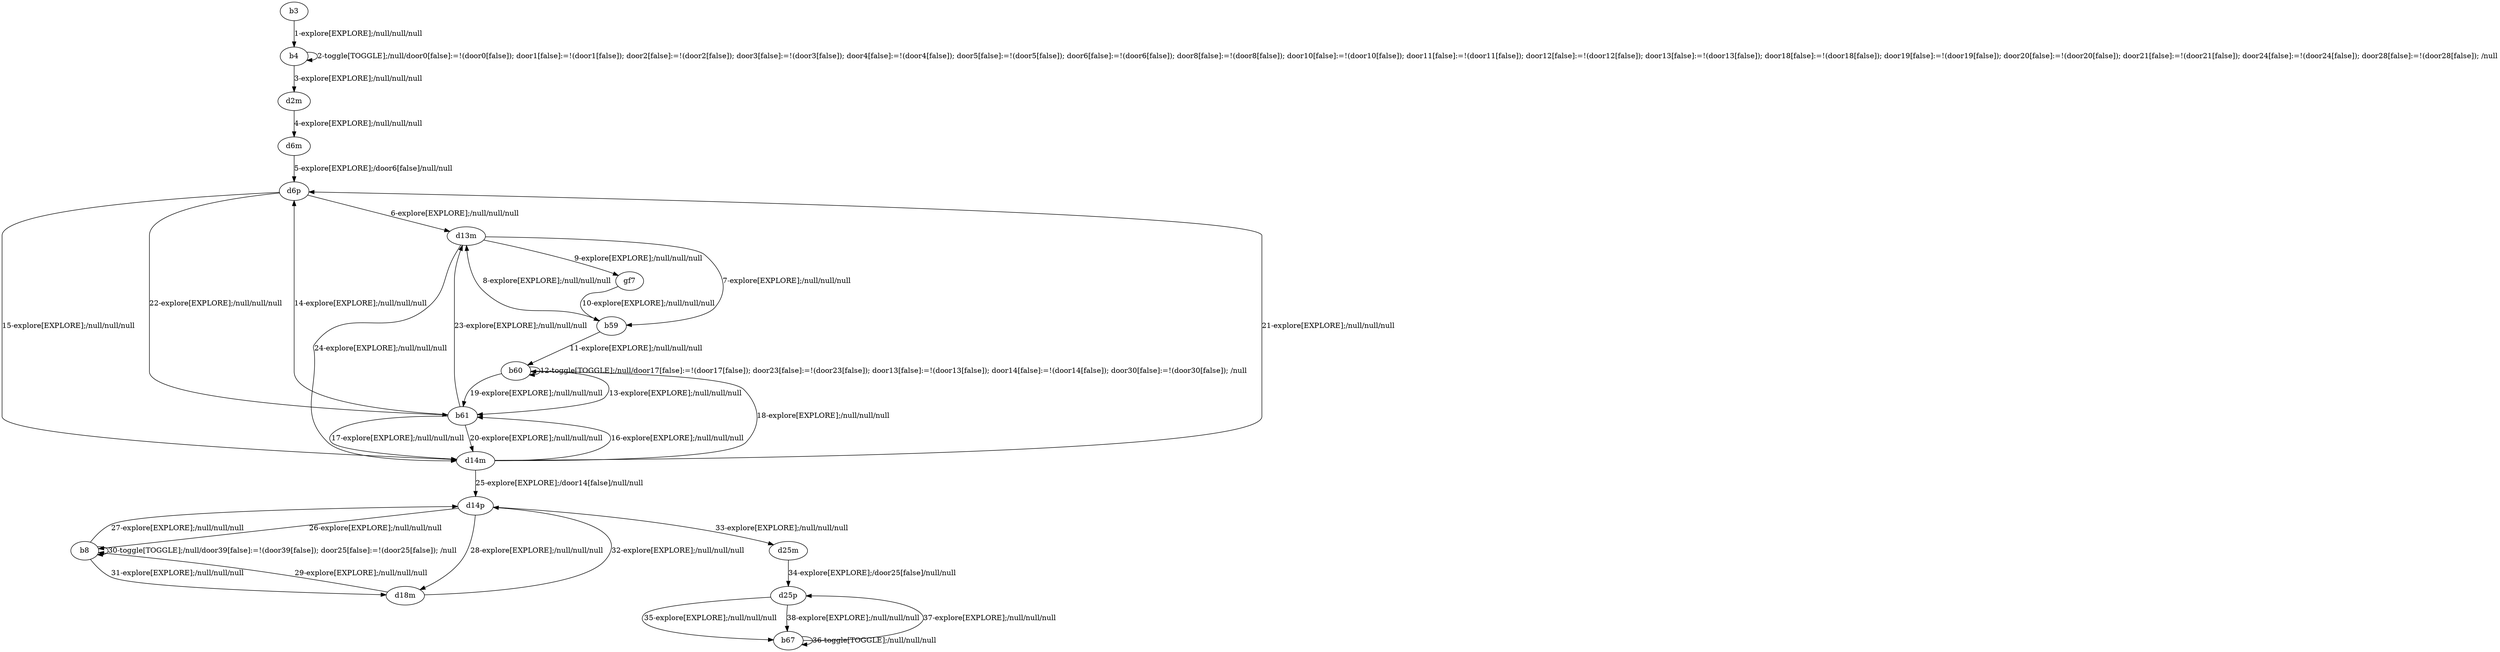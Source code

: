 # Total number of goals covered by this test: 1
# b67 --> d25p

digraph g {
"b3" -> "b4" [label = "1-explore[EXPLORE];/null/null/null"];
"b4" -> "b4" [label = "2-toggle[TOGGLE];/null/door0[false]:=!(door0[false]); door1[false]:=!(door1[false]); door2[false]:=!(door2[false]); door3[false]:=!(door3[false]); door4[false]:=!(door4[false]); door5[false]:=!(door5[false]); door6[false]:=!(door6[false]); door8[false]:=!(door8[false]); door10[false]:=!(door10[false]); door11[false]:=!(door11[false]); door12[false]:=!(door12[false]); door13[false]:=!(door13[false]); door18[false]:=!(door18[false]); door19[false]:=!(door19[false]); door20[false]:=!(door20[false]); door21[false]:=!(door21[false]); door24[false]:=!(door24[false]); door28[false]:=!(door28[false]); /null"];
"b4" -> "d2m" [label = "3-explore[EXPLORE];/null/null/null"];
"d2m" -> "d6m" [label = "4-explore[EXPLORE];/null/null/null"];
"d6m" -> "d6p" [label = "5-explore[EXPLORE];/door6[false]/null/null"];
"d6p" -> "d13m" [label = "6-explore[EXPLORE];/null/null/null"];
"d13m" -> "b59" [label = "7-explore[EXPLORE];/null/null/null"];
"b59" -> "d13m" [label = "8-explore[EXPLORE];/null/null/null"];
"d13m" -> "gf7" [label = "9-explore[EXPLORE];/null/null/null"];
"gf7" -> "b59" [label = "10-explore[EXPLORE];/null/null/null"];
"b59" -> "b60" [label = "11-explore[EXPLORE];/null/null/null"];
"b60" -> "b60" [label = "12-toggle[TOGGLE];/null/door17[false]:=!(door17[false]); door23[false]:=!(door23[false]); door13[false]:=!(door13[false]); door14[false]:=!(door14[false]); door30[false]:=!(door30[false]); /null"];
"b60" -> "b61" [label = "13-explore[EXPLORE];/null/null/null"];
"b61" -> "d6p" [label = "14-explore[EXPLORE];/null/null/null"];
"d6p" -> "d14m" [label = "15-explore[EXPLORE];/null/null/null"];
"d14m" -> "b61" [label = "16-explore[EXPLORE];/null/null/null"];
"b61" -> "d14m" [label = "17-explore[EXPLORE];/null/null/null"];
"d14m" -> "b60" [label = "18-explore[EXPLORE];/null/null/null"];
"b60" -> "b61" [label = "19-explore[EXPLORE];/null/null/null"];
"b61" -> "d14m" [label = "20-explore[EXPLORE];/null/null/null"];
"d14m" -> "d6p" [label = "21-explore[EXPLORE];/null/null/null"];
"d6p" -> "b61" [label = "22-explore[EXPLORE];/null/null/null"];
"b61" -> "d13m" [label = "23-explore[EXPLORE];/null/null/null"];
"d13m" -> "d14m" [label = "24-explore[EXPLORE];/null/null/null"];
"d14m" -> "d14p" [label = "25-explore[EXPLORE];/door14[false]/null/null"];
"d14p" -> "b8" [label = "26-explore[EXPLORE];/null/null/null"];
"b8" -> "d14p" [label = "27-explore[EXPLORE];/null/null/null"];
"d14p" -> "d18m" [label = "28-explore[EXPLORE];/null/null/null"];
"d18m" -> "b8" [label = "29-explore[EXPLORE];/null/null/null"];
"b8" -> "b8" [label = "30-toggle[TOGGLE];/null/door39[false]:=!(door39[false]); door25[false]:=!(door25[false]); /null"];
"b8" -> "d18m" [label = "31-explore[EXPLORE];/null/null/null"];
"d18m" -> "d14p" [label = "32-explore[EXPLORE];/null/null/null"];
"d14p" -> "d25m" [label = "33-explore[EXPLORE];/null/null/null"];
"d25m" -> "d25p" [label = "34-explore[EXPLORE];/door25[false]/null/null"];
"d25p" -> "b67" [label = "35-explore[EXPLORE];/null/null/null"];
"b67" -> "b67" [label = "36-toggle[TOGGLE];/null/null/null"];
"b67" -> "d25p" [label = "37-explore[EXPLORE];/null/null/null"];
"d25p" -> "b67" [label = "38-explore[EXPLORE];/null/null/null"];
}